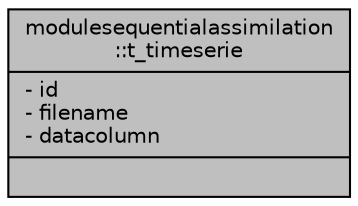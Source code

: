digraph "modulesequentialassimilation::t_timeserie"
{
 // LATEX_PDF_SIZE
  edge [fontname="Helvetica",fontsize="10",labelfontname="Helvetica",labelfontsize="10"];
  node [fontname="Helvetica",fontsize="10",shape=record];
  Node1 [label="{modulesequentialassimilation\l::t_timeserie\n|- id\l- filename\l- datacolumn\l|}",height=0.2,width=0.4,color="black", fillcolor="grey75", style="filled", fontcolor="black",tooltip=" "];
}
